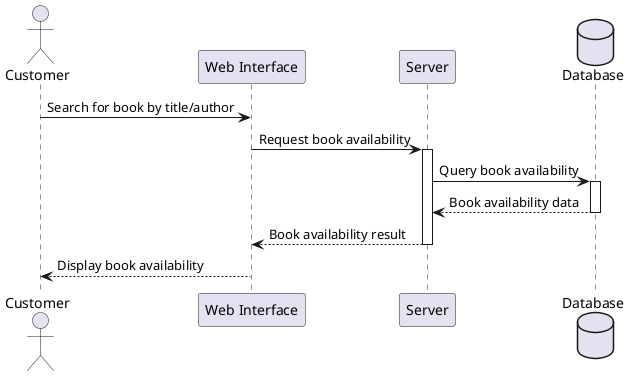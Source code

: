 @startuml
actor Customer
participant "Web Interface" as Web
participant "Server" as Server
database "Database" as DB

Customer -> Web: Search for book by title/author
Web -> Server: Request book availability
activate Server
Server -> DB: Query book availability
activate DB
DB --> Server: Book availability data
deactivate DB
Server --> Web: Book availability result
deactivate Server
Web --> Customer: Display book availability
@enduml